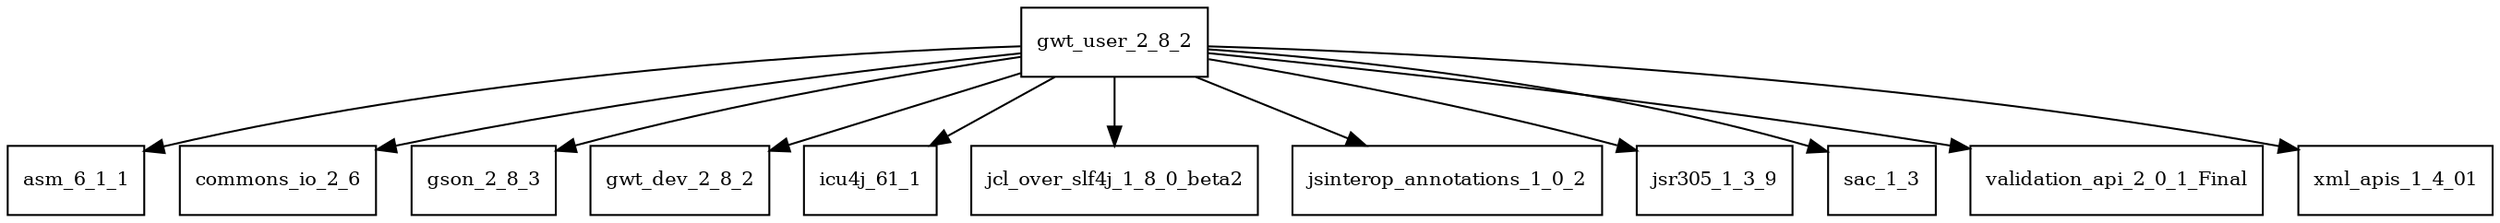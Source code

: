 digraph gwt_user_2_8_2_dependencies {
  node [shape = box, fontsize=10.0];
  gwt_user_2_8_2 -> asm_6_1_1;
  gwt_user_2_8_2 -> commons_io_2_6;
  gwt_user_2_8_2 -> gson_2_8_3;
  gwt_user_2_8_2 -> gwt_dev_2_8_2;
  gwt_user_2_8_2 -> icu4j_61_1;
  gwt_user_2_8_2 -> jcl_over_slf4j_1_8_0_beta2;
  gwt_user_2_8_2 -> jsinterop_annotations_1_0_2;
  gwt_user_2_8_2 -> jsr305_1_3_9;
  gwt_user_2_8_2 -> sac_1_3;
  gwt_user_2_8_2 -> validation_api_2_0_1_Final;
  gwt_user_2_8_2 -> xml_apis_1_4_01;
}
